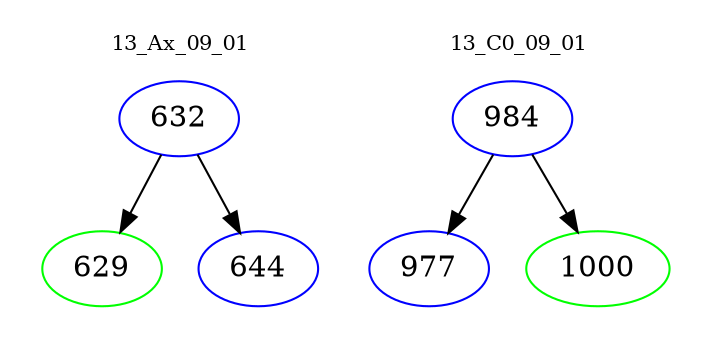digraph{
subgraph cluster_0 {
color = white
label = "13_Ax_09_01";
fontsize=10;
T0_632 [label="632", color="blue"]
T0_632 -> T0_629 [color="black"]
T0_629 [label="629", color="green"]
T0_632 -> T0_644 [color="black"]
T0_644 [label="644", color="blue"]
}
subgraph cluster_1 {
color = white
label = "13_C0_09_01";
fontsize=10;
T1_984 [label="984", color="blue"]
T1_984 -> T1_977 [color="black"]
T1_977 [label="977", color="blue"]
T1_984 -> T1_1000 [color="black"]
T1_1000 [label="1000", color="green"]
}
}
